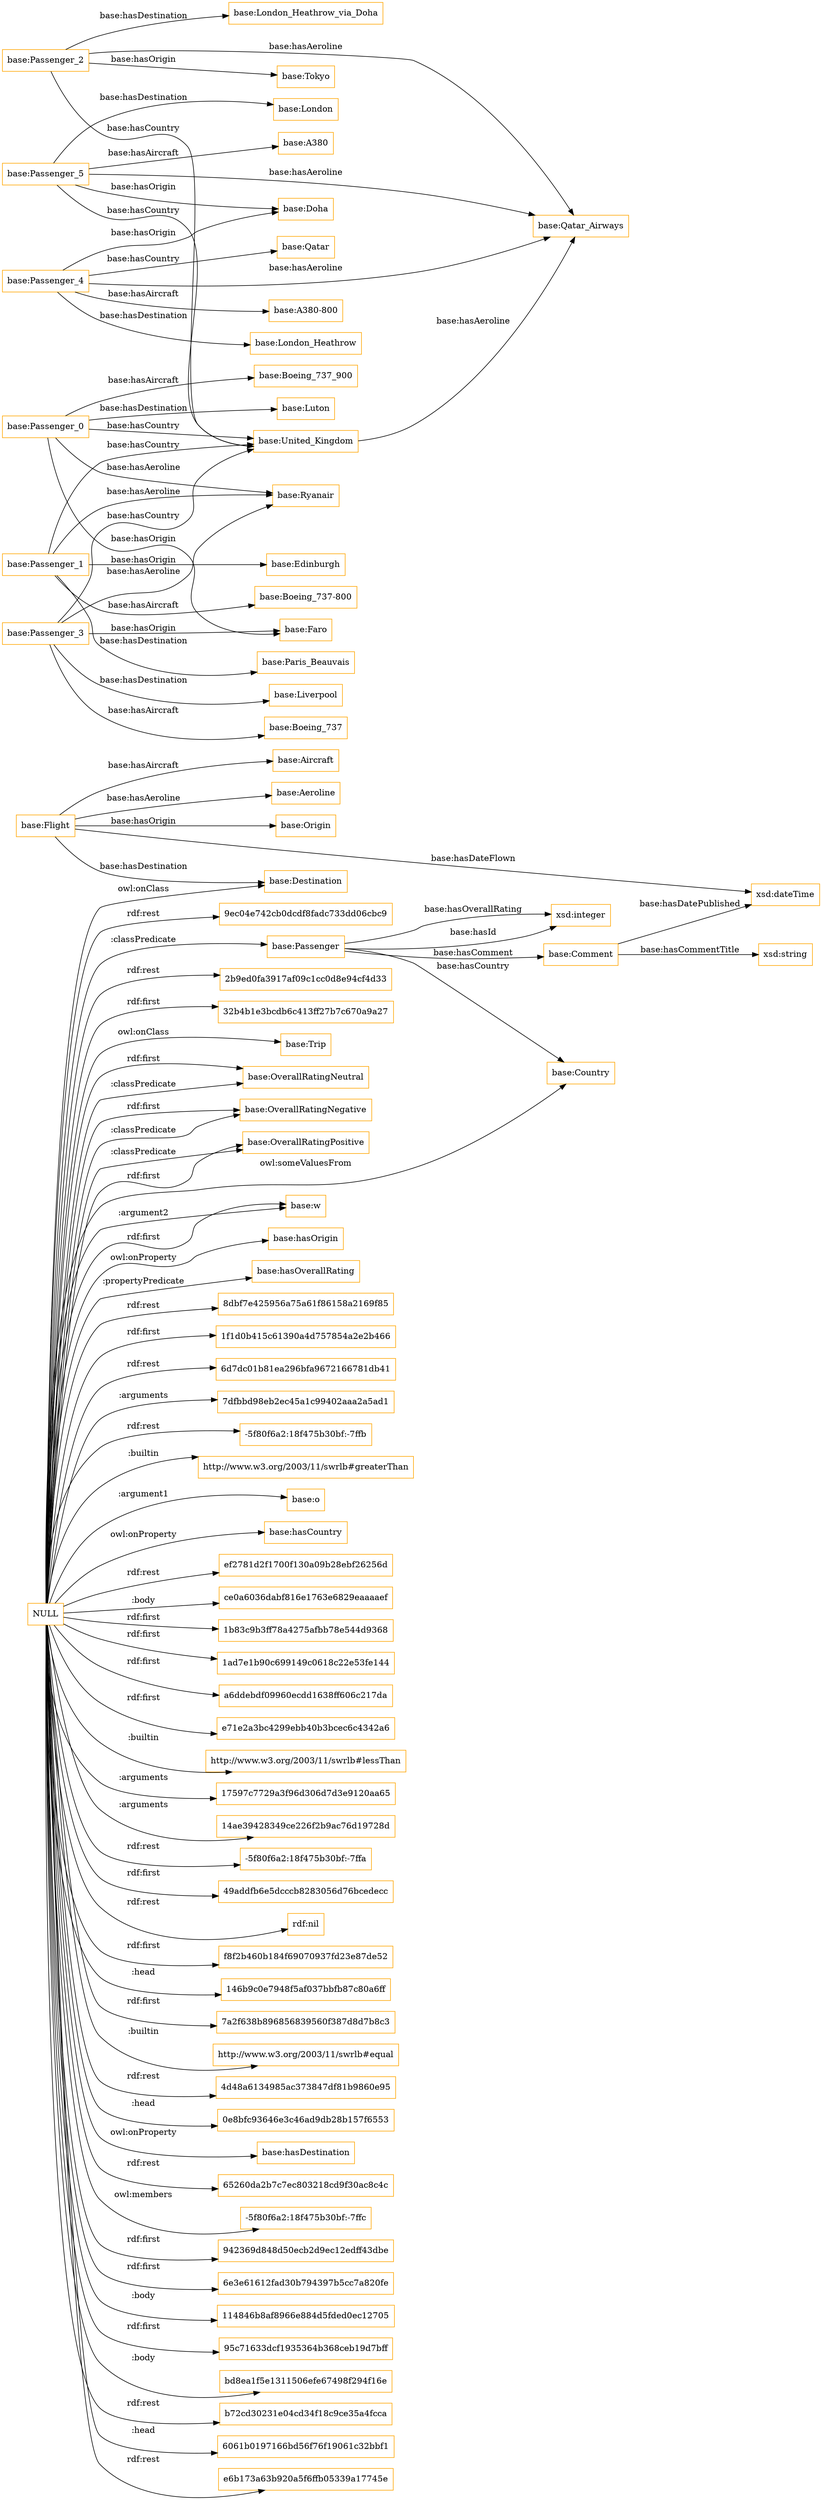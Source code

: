 digraph ar2dtool_diagram { 
rankdir=LR;
size="1501"
node [shape = rectangle, color="orange"]; "base:Passenger" "base:Flight" "base:Aircraft" "base:Destination" "base:Aeroline" "base:Trip" "base:Origin" "base:OverallRatingNeutral" "base:OverallRatingNegative" "base:Comment" "base:OverallRatingPositive" "base:Country" ; /*classes style*/
	"NULL" -> "base:Trip" [ label = "owl:onClass" ];
	"NULL" -> "base:w" [ label = ":argument2" ];
	"NULL" -> "base:hasOrigin" [ label = "owl:onProperty" ];
	"NULL" -> "base:hasOverallRating" [ label = ":propertyPredicate" ];
	"NULL" -> "8dbf7e425956a75a61f86158a2169f85" [ label = "rdf:rest" ];
	"NULL" -> "1f1d0b415c61390a4d757854a2e2b466" [ label = "rdf:first" ];
	"NULL" -> "6d7dc01b81ea296bfa9672166781db41" [ label = "rdf:rest" ];
	"NULL" -> "7dfbbd98eb2ec45a1c99402aaa2a5ad1" [ label = ":arguments" ];
	"NULL" -> "-5f80f6a2:18f475b30bf:-7ffb" [ label = "rdf:rest" ];
	"NULL" -> "http://www.w3.org/2003/11/swrlb#greaterThan" [ label = ":builtin" ];
	"NULL" -> "base:OverallRatingNegative" [ label = "rdf:first" ];
	"NULL" -> "base:w" [ label = "rdf:first" ];
	"NULL" -> "base:o" [ label = ":argument1" ];
	"NULL" -> "base:hasCountry" [ label = "owl:onProperty" ];
	"NULL" -> "base:OverallRatingPositive" [ label = ":classPredicate" ];
	"NULL" -> "ef2781d2f1700f130a09b28ebf26256d" [ label = "rdf:rest" ];
	"NULL" -> "ce0a6036dabf816e1763e6829eaaaaef" [ label = ":body" ];
	"NULL" -> "base:Country" [ label = "owl:someValuesFrom" ];
	"NULL" -> "1b83c9b3ff78a4275afbb78e544d9368" [ label = "rdf:first" ];
	"NULL" -> "base:OverallRatingNeutral" [ label = "rdf:first" ];
	"NULL" -> "base:OverallRatingPositive" [ label = "rdf:first" ];
	"NULL" -> "1ad7e1b90c699149c0618c22e53fe144" [ label = "rdf:first" ];
	"NULL" -> "a6ddebdf09960ecdd1638ff606c217da" [ label = "rdf:first" ];
	"NULL" -> "e71e2a3bc4299ebb40b3bcec6c4342a6" [ label = "rdf:first" ];
	"NULL" -> "http://www.w3.org/2003/11/swrlb#lessThan" [ label = ":builtin" ];
	"NULL" -> "17597c7729a3f96d306d7d3e9120aa65" [ label = ":arguments" ];
	"NULL" -> "14ae39428349ce226f2b9ac76d19728d" [ label = ":arguments" ];
	"NULL" -> "-5f80f6a2:18f475b30bf:-7ffa" [ label = "rdf:rest" ];
	"NULL" -> "49addfb6e5dcccb8283056d76bcedecc" [ label = "rdf:first" ];
	"NULL" -> "rdf:nil" [ label = "rdf:rest" ];
	"NULL" -> "base:OverallRatingNegative" [ label = ":classPredicate" ];
	"NULL" -> "f8f2b460b184f69070937fd23e87de52" [ label = "rdf:first" ];
	"NULL" -> "146b9c0e7948f5af037bbfb87c80a6ff" [ label = ":head" ];
	"NULL" -> "7a2f638b896856839560f387d8d7b8c3" [ label = "rdf:first" ];
	"NULL" -> "http://www.w3.org/2003/11/swrlb#equal" [ label = ":builtin" ];
	"NULL" -> "base:Passenger" [ label = ":classPredicate" ];
	"NULL" -> "base:OverallRatingNeutral" [ label = ":classPredicate" ];
	"NULL" -> "4d48a6134985ac373847df81b9860e95" [ label = "rdf:rest" ];
	"NULL" -> "0e8bfc93646e3c46ad9db28b157f6553" [ label = ":head" ];
	"NULL" -> "base:hasDestination" [ label = "owl:onProperty" ];
	"NULL" -> "65260da2b7c7ec803218cd9f30ac8c4c" [ label = "rdf:rest" ];
	"NULL" -> "-5f80f6a2:18f475b30bf:-7ffc" [ label = "owl:members" ];
	"NULL" -> "942369d848d50ecb2d9ec12edff43dbe" [ label = "rdf:first" ];
	"NULL" -> "6e3e61612fad30b794397b5cc7a820fe" [ label = "rdf:first" ];
	"NULL" -> "base:Destination" [ label = "owl:onClass" ];
	"NULL" -> "114846b8af8966e884d5fded0ec12705" [ label = ":body" ];
	"NULL" -> "95c71633dcf1935364b368ceb19d7bff" [ label = "rdf:first" ];
	"NULL" -> "bd8ea1f5e1311506efe67498f294f16e" [ label = ":body" ];
	"NULL" -> "b72cd30231e04cd34f18c9ce35a4fcca" [ label = "rdf:rest" ];
	"NULL" -> "6061b0197166bd56f76f19061c32bbf1" [ label = ":head" ];
	"NULL" -> "e6b173a63b920a5f6ffb05339a17745e" [ label = "rdf:rest" ];
	"NULL" -> "9ec04e742cb0dcdf8fadc733dd06cbc9" [ label = "rdf:rest" ];
	"NULL" -> "2b9ed0fa3917af09c1cc0d8e94cf4d33" [ label = "rdf:rest" ];
	"NULL" -> "32b4b1e3bcdb6c413ff27b7c670a9a27" [ label = "rdf:first" ];
	"base:Passenger_3" -> "base:United_Kingdom" [ label = "base:hasCountry" ];
	"base:Passenger_3" -> "base:Ryanair" [ label = "base:hasAeroline" ];
	"base:Passenger_3" -> "base:Boeing_737" [ label = "base:hasAircraft" ];
	"base:Passenger_3" -> "base:Faro" [ label = "base:hasOrigin" ];
	"base:Passenger_3" -> "base:Liverpool" [ label = "base:hasDestination" ];
	"base:United_Kingdom" -> "base:Qatar_Airways" [ label = "base:hasAeroline" ];
	"base:Passenger_2" -> "base:Qatar_Airways" [ label = "base:hasAeroline" ];
	"base:Passenger_2" -> "base:Tokyo" [ label = "base:hasOrigin" ];
	"base:Passenger_2" -> "base:United_Kingdom" [ label = "base:hasCountry" ];
	"base:Passenger_2" -> "base:London_Heathrow_via_Doha" [ label = "base:hasDestination" ];
	"base:Passenger_1" -> "base:Edinburgh" [ label = "base:hasOrigin" ];
	"base:Passenger_1" -> "base:Boeing_737-800" [ label = "base:hasAircraft" ];
	"base:Passenger_1" -> "base:Paris_Beauvais" [ label = "base:hasDestination" ];
	"base:Passenger_1" -> "base:Ryanair" [ label = "base:hasAeroline" ];
	"base:Passenger_1" -> "base:United_Kingdom" [ label = "base:hasCountry" ];
	"base:Passenger_0" -> "base:Boeing_737_900" [ label = "base:hasAircraft" ];
	"base:Passenger_0" -> "base:Ryanair" [ label = "base:hasAeroline" ];
	"base:Passenger_0" -> "base:Luton" [ label = "base:hasDestination" ];
	"base:Passenger_0" -> "base:Faro" [ label = "base:hasOrigin" ];
	"base:Passenger_0" -> "base:United_Kingdom" [ label = "base:hasCountry" ];
	"base:Passenger_5" -> "base:Doha" [ label = "base:hasOrigin" ];
	"base:Passenger_5" -> "base:London" [ label = "base:hasDestination" ];
	"base:Passenger_5" -> "base:A380" [ label = "base:hasAircraft" ];
	"base:Passenger_5" -> "base:United_Kingdom" [ label = "base:hasCountry" ];
	"base:Passenger_5" -> "base:Qatar_Airways" [ label = "base:hasAeroline" ];
	"base:Passenger_4" -> "base:Qatar_Airways" [ label = "base:hasAeroline" ];
	"base:Passenger_4" -> "base:A380-800" [ label = "base:hasAircraft" ];
	"base:Passenger_4" -> "base:Doha" [ label = "base:hasOrigin" ];
	"base:Passenger_4" -> "base:London_Heathrow" [ label = "base:hasDestination" ];
	"base:Passenger_4" -> "base:Qatar" [ label = "base:hasCountry" ];
	"base:Passenger" -> "xsd:integer" [ label = "base:hasOverallRating" ];
	"base:Flight" -> "base:Aircraft" [ label = "base:hasAircraft" ];
	"base:Passenger" -> "base:Comment" [ label = "base:hasComment" ];
	"base:Passenger" -> "xsd:integer" [ label = "base:hasId" ];
	"base:Flight" -> "xsd:dateTime" [ label = "base:hasDateFlown" ];
	"base:Flight" -> "base:Origin" [ label = "base:hasOrigin" ];
	"base:Flight" -> "base:Aeroline" [ label = "base:hasAeroline" ];
	"base:Passenger" -> "base:Country" [ label = "base:hasCountry" ];
	"base:Flight" -> "base:Destination" [ label = "base:hasDestination" ];
	"base:Comment" -> "xsd:string" [ label = "base:hasCommentTitle" ];
	"base:Comment" -> "xsd:dateTime" [ label = "base:hasDatePublished" ];

}
